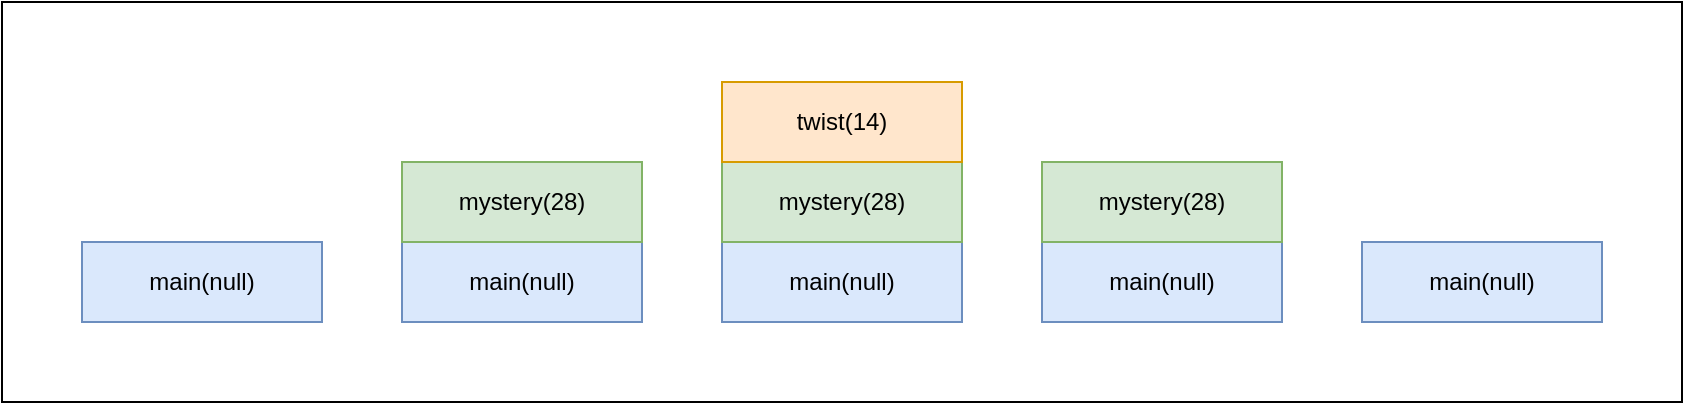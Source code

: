 <mxfile version="21.6.9" type="device">
  <diagram name="Page-1" id="1saJc4KSzmZiT7dk4cIv">
    <mxGraphModel dx="1381" dy="849" grid="1" gridSize="10" guides="1" tooltips="1" connect="1" arrows="1" fold="1" page="1" pageScale="1" pageWidth="850" pageHeight="1100" math="0" shadow="0">
      <root>
        <mxCell id="0" />
        <mxCell id="1" parent="0" />
        <mxCell id="agB-VFIKr-kAK2TeEZp2-11" value="" style="rounded=0;whiteSpace=wrap;html=1;" vertex="1" parent="1">
          <mxGeometry y="160" width="840" height="200" as="geometry" />
        </mxCell>
        <mxCell id="agB-VFIKr-kAK2TeEZp2-1" value="main(null)" style="rounded=0;whiteSpace=wrap;html=1;fillColor=#dae8fc;strokeColor=#6c8ebf;" vertex="1" parent="1">
          <mxGeometry x="40" y="280" width="120" height="40" as="geometry" />
        </mxCell>
        <mxCell id="agB-VFIKr-kAK2TeEZp2-2" value="main(null)" style="rounded=0;whiteSpace=wrap;html=1;fillColor=#dae8fc;strokeColor=#6c8ebf;" vertex="1" parent="1">
          <mxGeometry x="200" y="280" width="120" height="40" as="geometry" />
        </mxCell>
        <mxCell id="agB-VFIKr-kAK2TeEZp2-3" value="mystery(28)" style="rounded=0;whiteSpace=wrap;html=1;fillColor=#d5e8d4;strokeColor=#82b366;" vertex="1" parent="1">
          <mxGeometry x="200" y="240" width="120" height="40" as="geometry" />
        </mxCell>
        <mxCell id="agB-VFIKr-kAK2TeEZp2-4" value="main(null)" style="rounded=0;whiteSpace=wrap;html=1;fillColor=#dae8fc;strokeColor=#6c8ebf;" vertex="1" parent="1">
          <mxGeometry x="360" y="280" width="120" height="40" as="geometry" />
        </mxCell>
        <mxCell id="agB-VFIKr-kAK2TeEZp2-5" value="mystery(28)" style="rounded=0;whiteSpace=wrap;html=1;fillColor=#d5e8d4;strokeColor=#82b366;" vertex="1" parent="1">
          <mxGeometry x="360" y="240" width="120" height="40" as="geometry" />
        </mxCell>
        <mxCell id="agB-VFIKr-kAK2TeEZp2-6" value="twist(14)" style="rounded=0;whiteSpace=wrap;html=1;fillColor=#ffe6cc;strokeColor=#d79b00;" vertex="1" parent="1">
          <mxGeometry x="360" y="200" width="120" height="40" as="geometry" />
        </mxCell>
        <mxCell id="agB-VFIKr-kAK2TeEZp2-8" value="main(null)" style="rounded=0;whiteSpace=wrap;html=1;fillColor=#dae8fc;strokeColor=#6c8ebf;" vertex="1" parent="1">
          <mxGeometry x="520" y="280" width="120" height="40" as="geometry" />
        </mxCell>
        <mxCell id="agB-VFIKr-kAK2TeEZp2-9" value="mystery(28)" style="rounded=0;whiteSpace=wrap;html=1;fillColor=#d5e8d4;strokeColor=#82b366;" vertex="1" parent="1">
          <mxGeometry x="520" y="240" width="120" height="40" as="geometry" />
        </mxCell>
        <mxCell id="agB-VFIKr-kAK2TeEZp2-10" value="main(null)" style="rounded=0;whiteSpace=wrap;html=1;fillColor=#dae8fc;strokeColor=#6c8ebf;" vertex="1" parent="1">
          <mxGeometry x="680" y="280" width="120" height="40" as="geometry" />
        </mxCell>
      </root>
    </mxGraphModel>
  </diagram>
</mxfile>
